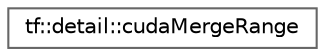 digraph "类继承关系图"
{
 // LATEX_PDF_SIZE
  bgcolor="transparent";
  edge [fontname=Helvetica,fontsize=10,labelfontname=Helvetica,labelfontsize=10];
  node [fontname=Helvetica,fontsize=10,shape=box,height=0.2,width=0.4];
  rankdir="LR";
  Node0 [id="Node000000",label="tf::detail::cudaMergeRange",height=0.2,width=0.4,color="grey40", fillcolor="white", style="filled",URL="$structtf_1_1detail_1_1cuda_merge_range.html",tooltip=" "];
}
